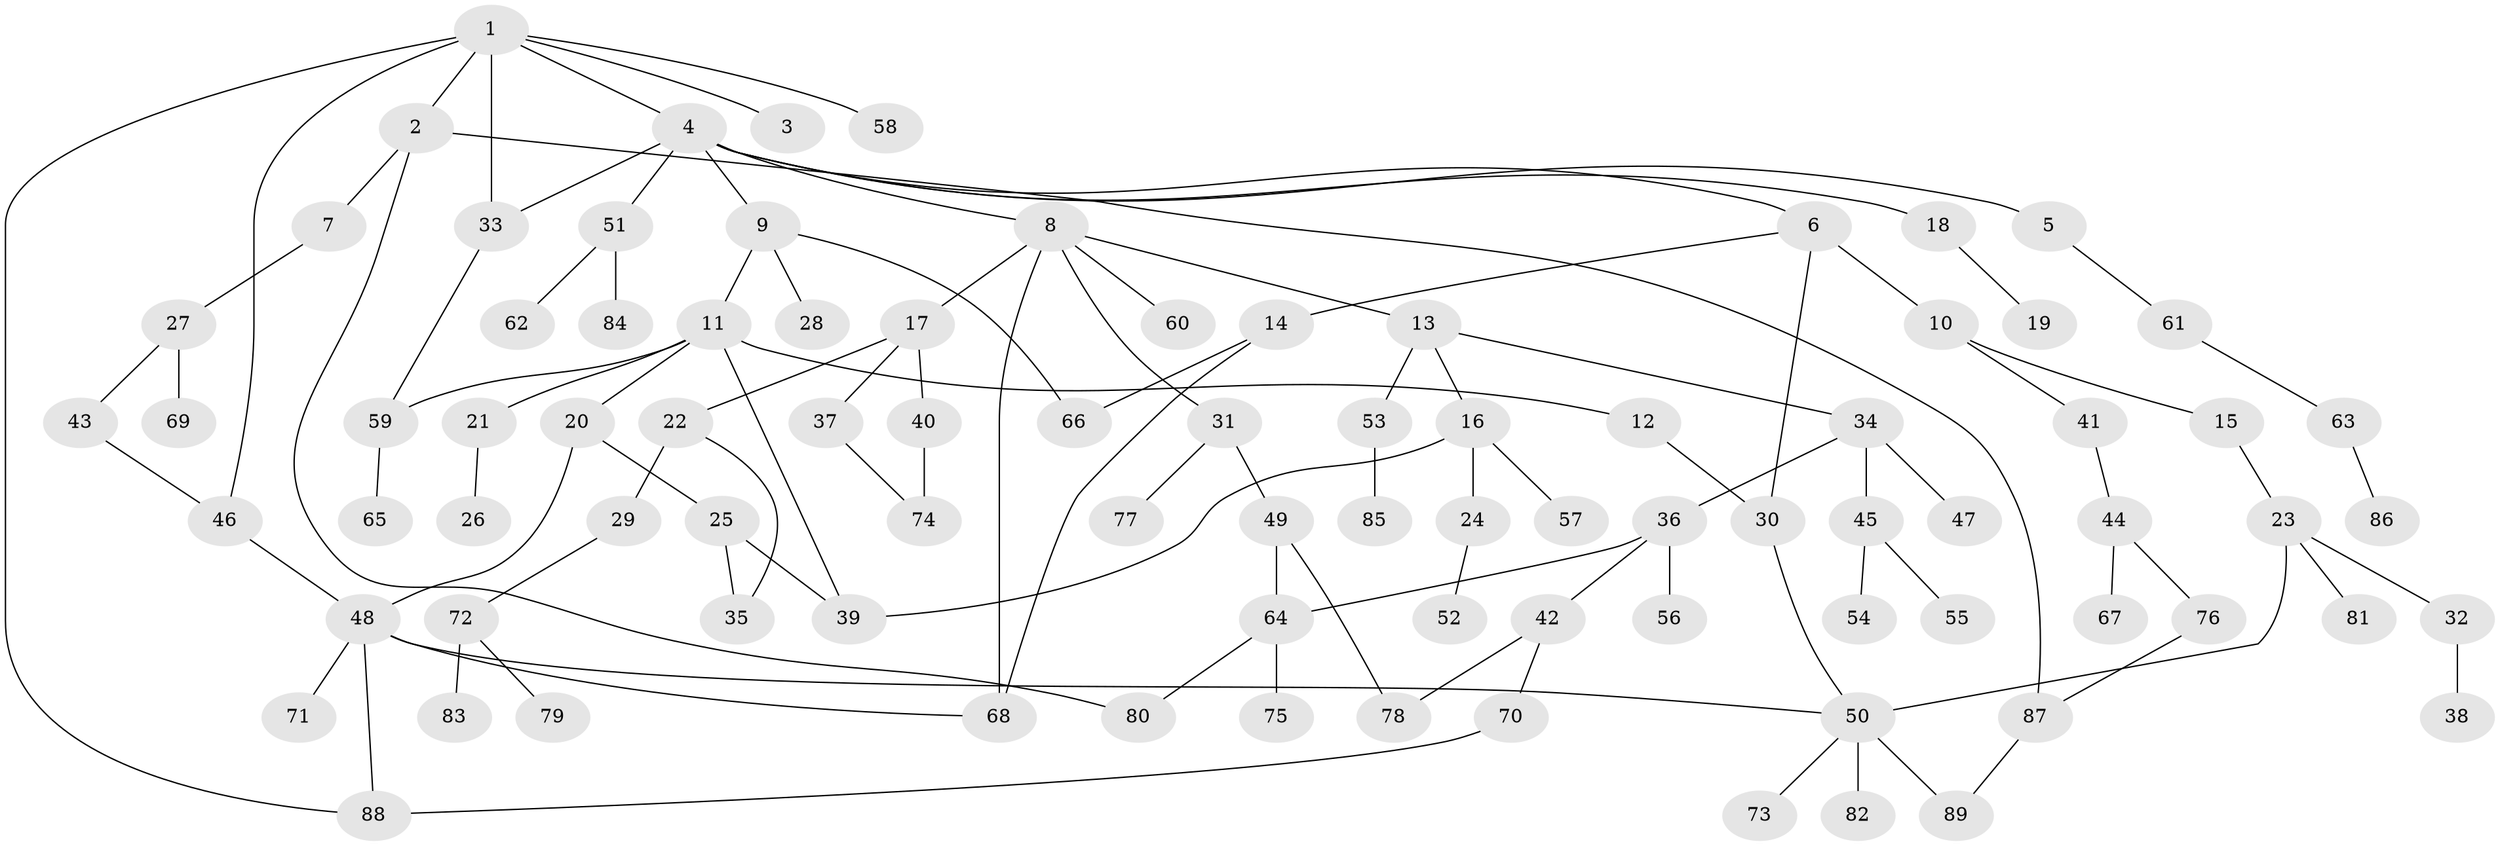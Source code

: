 // Generated by graph-tools (version 1.1) at 2025/25/03/09/25 03:25:36]
// undirected, 89 vertices, 109 edges
graph export_dot {
graph [start="1"]
  node [color=gray90,style=filled];
  1;
  2;
  3;
  4;
  5;
  6;
  7;
  8;
  9;
  10;
  11;
  12;
  13;
  14;
  15;
  16;
  17;
  18;
  19;
  20;
  21;
  22;
  23;
  24;
  25;
  26;
  27;
  28;
  29;
  30;
  31;
  32;
  33;
  34;
  35;
  36;
  37;
  38;
  39;
  40;
  41;
  42;
  43;
  44;
  45;
  46;
  47;
  48;
  49;
  50;
  51;
  52;
  53;
  54;
  55;
  56;
  57;
  58;
  59;
  60;
  61;
  62;
  63;
  64;
  65;
  66;
  67;
  68;
  69;
  70;
  71;
  72;
  73;
  74;
  75;
  76;
  77;
  78;
  79;
  80;
  81;
  82;
  83;
  84;
  85;
  86;
  87;
  88;
  89;
  1 -- 2;
  1 -- 3;
  1 -- 4;
  1 -- 33;
  1 -- 46;
  1 -- 58;
  1 -- 88;
  2 -- 7;
  2 -- 80;
  2 -- 87;
  4 -- 5;
  4 -- 6;
  4 -- 8;
  4 -- 9;
  4 -- 18;
  4 -- 51;
  4 -- 33;
  5 -- 61;
  6 -- 10;
  6 -- 14;
  6 -- 30;
  7 -- 27;
  8 -- 13;
  8 -- 17;
  8 -- 31;
  8 -- 60;
  8 -- 68;
  9 -- 11;
  9 -- 28;
  9 -- 66;
  10 -- 15;
  10 -- 41;
  11 -- 12;
  11 -- 20;
  11 -- 21;
  11 -- 59;
  11 -- 39;
  12 -- 30;
  13 -- 16;
  13 -- 34;
  13 -- 53;
  14 -- 66;
  14 -- 68;
  15 -- 23;
  16 -- 24;
  16 -- 39;
  16 -- 57;
  17 -- 22;
  17 -- 37;
  17 -- 40;
  18 -- 19;
  20 -- 25;
  20 -- 48;
  21 -- 26;
  22 -- 29;
  22 -- 35;
  23 -- 32;
  23 -- 81;
  23 -- 50;
  24 -- 52;
  25 -- 35;
  25 -- 39;
  27 -- 43;
  27 -- 69;
  29 -- 72;
  30 -- 50;
  31 -- 49;
  31 -- 77;
  32 -- 38;
  33 -- 59;
  34 -- 36;
  34 -- 45;
  34 -- 47;
  36 -- 42;
  36 -- 56;
  36 -- 64;
  37 -- 74;
  40 -- 74;
  41 -- 44;
  42 -- 70;
  42 -- 78;
  43 -- 46;
  44 -- 67;
  44 -- 76;
  45 -- 54;
  45 -- 55;
  46 -- 48;
  48 -- 50;
  48 -- 68;
  48 -- 71;
  48 -- 88;
  49 -- 78;
  49 -- 64;
  50 -- 73;
  50 -- 82;
  50 -- 89;
  51 -- 62;
  51 -- 84;
  53 -- 85;
  59 -- 65;
  61 -- 63;
  63 -- 86;
  64 -- 75;
  64 -- 80;
  70 -- 88;
  72 -- 79;
  72 -- 83;
  76 -- 87;
  87 -- 89;
}
